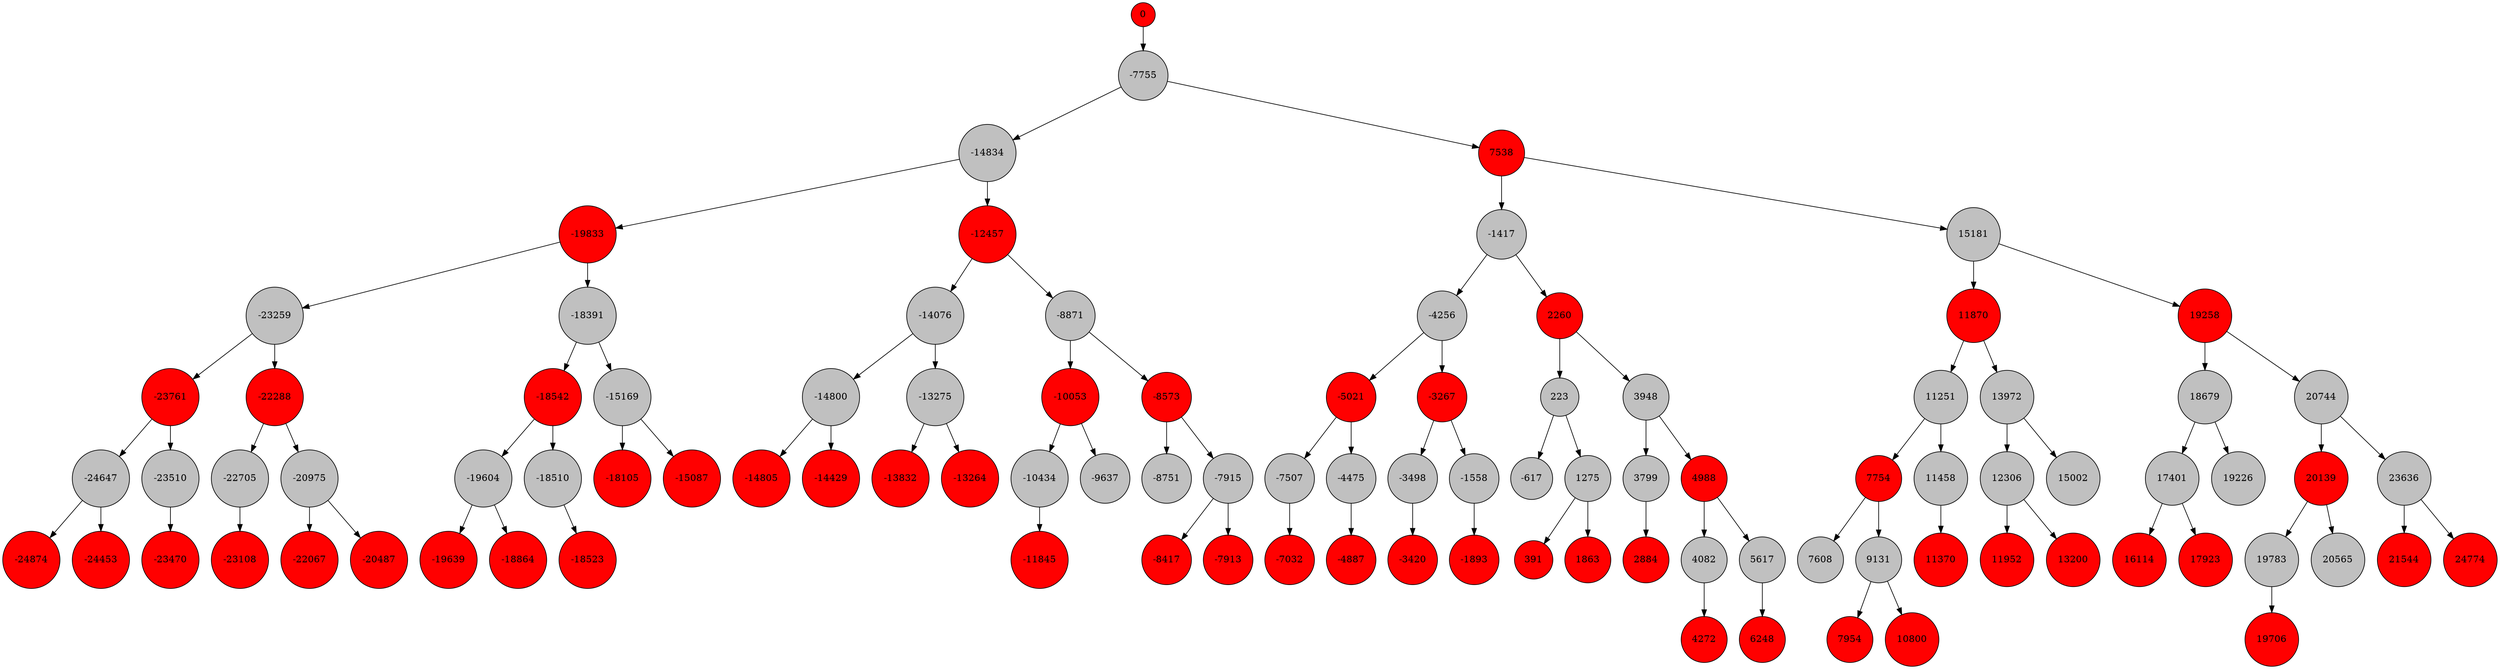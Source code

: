 digraph abc{node [shape = circle];0[style="filled",label="0", fillcolor="red"];3[style="filled",label="-7755", fillcolor="grey"];0->3;21[style="filled",label="-14834", fillcolor="grey"];3->21;7[style="filled",label="7538", fillcolor="red"];3->7;5[style="filled",label="-19833", fillcolor="red"];21->5;8[style="filled",label="-12457", fillcolor="red"];21->8;4[style="filled",label="-1417", fillcolor="grey"];7->4;1[style="filled",label="15181", fillcolor="grey"];7->1;52[style="filled",label="-23259", fillcolor="grey"];5->52;32[style="filled",label="-18391", fillcolor="grey"];5->32;34[style="filled",label="-14076", fillcolor="grey"];8->34;43[style="filled",label="-8871", fillcolor="grey"];8->43;16[style="filled",label="-4256", fillcolor="grey"];4->16;30[style="filled",label="2260", fillcolor="red"];4->30;47[style="filled",label="11870", fillcolor="red"];1->47;39[style="filled",label="19258", fillcolor="red"];1->39;26[style="filled",label="-23761", fillcolor="red"];52->26;6[style="filled",label="-22288", fillcolor="red"];52->6;66[style="filled",label="-18542", fillcolor="red"];32->66;25[style="filled",label="-15169", fillcolor="grey"];32->25;91[style="filled",label="-14800", fillcolor="grey"];34->91;19[style="filled",label="-13275", fillcolor="grey"];34->19;50[style="filled",label="-10053", fillcolor="red"];43->50;29[style="filled",label="-8573", fillcolor="red"];43->29;23[style="filled",label="-5021", fillcolor="red"];16->23;14[style="filled",label="-3267", fillcolor="red"];16->14;49[style="filled",label="223", fillcolor="grey"];30->49;10[style="filled",label="3948", fillcolor="grey"];30->10;18[style="filled",label="11251", fillcolor="grey"];47->18;46[style="filled",label="13972", fillcolor="grey"];47->46;31[style="filled",label="18679", fillcolor="grey"];39->31;11[style="filled",label="20744", fillcolor="grey"];39->11;20[style="filled",label="-24647", fillcolor="grey"];26->20;68[style="filled",label="-23510", fillcolor="grey"];26->68;9[style="filled",label="-22705", fillcolor="grey"];6->9;92[style="filled",label="-20975", fillcolor="grey"];6->92;56[style="filled",label="-19604", fillcolor="grey"];66->56;15[style="filled",label="-18510", fillcolor="grey"];66->15;88[style="filled",label="-18105", fillcolor="red"];25->88;63[style="filled",label="-15087", fillcolor="red"];25->63;33[style="filled",label="-14805", fillcolor="red"];91->33;81[style="filled",label="-14429", fillcolor="red"];91->81;100[style="filled",label="-13832", fillcolor="red"];19->100;45[style="filled",label="-13264", fillcolor="red"];19->45;61[style="filled",label="-10434", fillcolor="grey"];50->61;36[style="filled",label="-9637", fillcolor="grey"];50->36;48[style="filled",label="-8751", fillcolor="grey"];29->48;82[style="filled",label="-7915", fillcolor="grey"];29->82;12[style="filled",label="-7507", fillcolor="grey"];23->12;57[style="filled",label="-4475", fillcolor="grey"];23->57;65[style="filled",label="-3498", fillcolor="grey"];14->65;73[style="filled",label="-1558", fillcolor="grey"];14->73;41[style="filled",label="-617", fillcolor="grey"];49->41;72[style="filled",label="1275", fillcolor="grey"];49->72;28[style="filled",label="3799", fillcolor="grey"];10->28;37[style="filled",label="4988", fillcolor="red"];10->37;27[style="filled",label="7754", fillcolor="red"];18->27;24[style="filled",label="11458", fillcolor="grey"];18->24;58[style="filled",label="12306", fillcolor="grey"];46->58;42[style="filled",label="15002", fillcolor="grey"];46->42;75[style="filled",label="17401", fillcolor="grey"];31->75;62[style="filled",label="19226", fillcolor="grey"];31->62;95[style="filled",label="20139", fillcolor="red"];11->95;40[style="filled",label="23636", fillcolor="grey"];11->40;71[style="filled",label="-24874", fillcolor="red"];20->71;59[style="filled",label="-24453", fillcolor="red"];20->59;76[style="filled",label="-23470", fillcolor="red"];68->76;69[style="filled",label="-23108", fillcolor="red"];9->69;54[style="filled",label="-22067", fillcolor="red"];92->54;17[style="filled",label="-20487", fillcolor="red"];92->17;93[style="filled",label="-19639", fillcolor="red"];56->93;84[style="filled",label="-18864", fillcolor="red"];56->84;67[style="filled",label="-18523", fillcolor="red"];15->67;80[style="filled",label="-11845", fillcolor="red"];61->80;2[style="filled",label="-8417", fillcolor="red"];82->2;70[style="filled",label="-7913", fillcolor="red"];82->70;98[style="filled",label="-7032", fillcolor="red"];12->98;94[style="filled",label="-4887", fillcolor="red"];57->94;77[style="filled",label="-3420", fillcolor="red"];65->77;89[style="filled",label="-1893", fillcolor="red"];73->89;13[style="filled",label="391", fillcolor="red"];72->13;96[style="filled",label="1863", fillcolor="red"];72->96;87[style="filled",label="2884", fillcolor="red"];28->87;38[style="filled",label="4082", fillcolor="grey"];37->38;22[style="filled",label="5617", fillcolor="grey"];37->22;74[style="filled",label="7608", fillcolor="grey"];27->74;79[style="filled",label="9131", fillcolor="grey"];27->79;85[style="filled",label="11370", fillcolor="red"];24->85;60[style="filled",label="11952", fillcolor="red"];58->60;55[style="filled",label="13200", fillcolor="red"];58->55;64[style="filled",label="16114", fillcolor="red"];75->64;97[style="filled",label="17923", fillcolor="red"];75->97;90[style="filled",label="19783", fillcolor="grey"];95->90;53[style="filled",label="20565", fillcolor="grey"];95->53;35[style="filled",label="21544", fillcolor="red"];40->35;44[style="filled",label="24774", fillcolor="red"];40->44;78[style="filled",label="4272", fillcolor="red"];38->78;83[style="filled",label="6248", fillcolor="red"];22->83;51[style="filled",label="7954", fillcolor="red"];79->51;86[style="filled",label="10800", fillcolor="red"];79->86;99[style="filled",label="19706", fillcolor="red"];90->99;}
